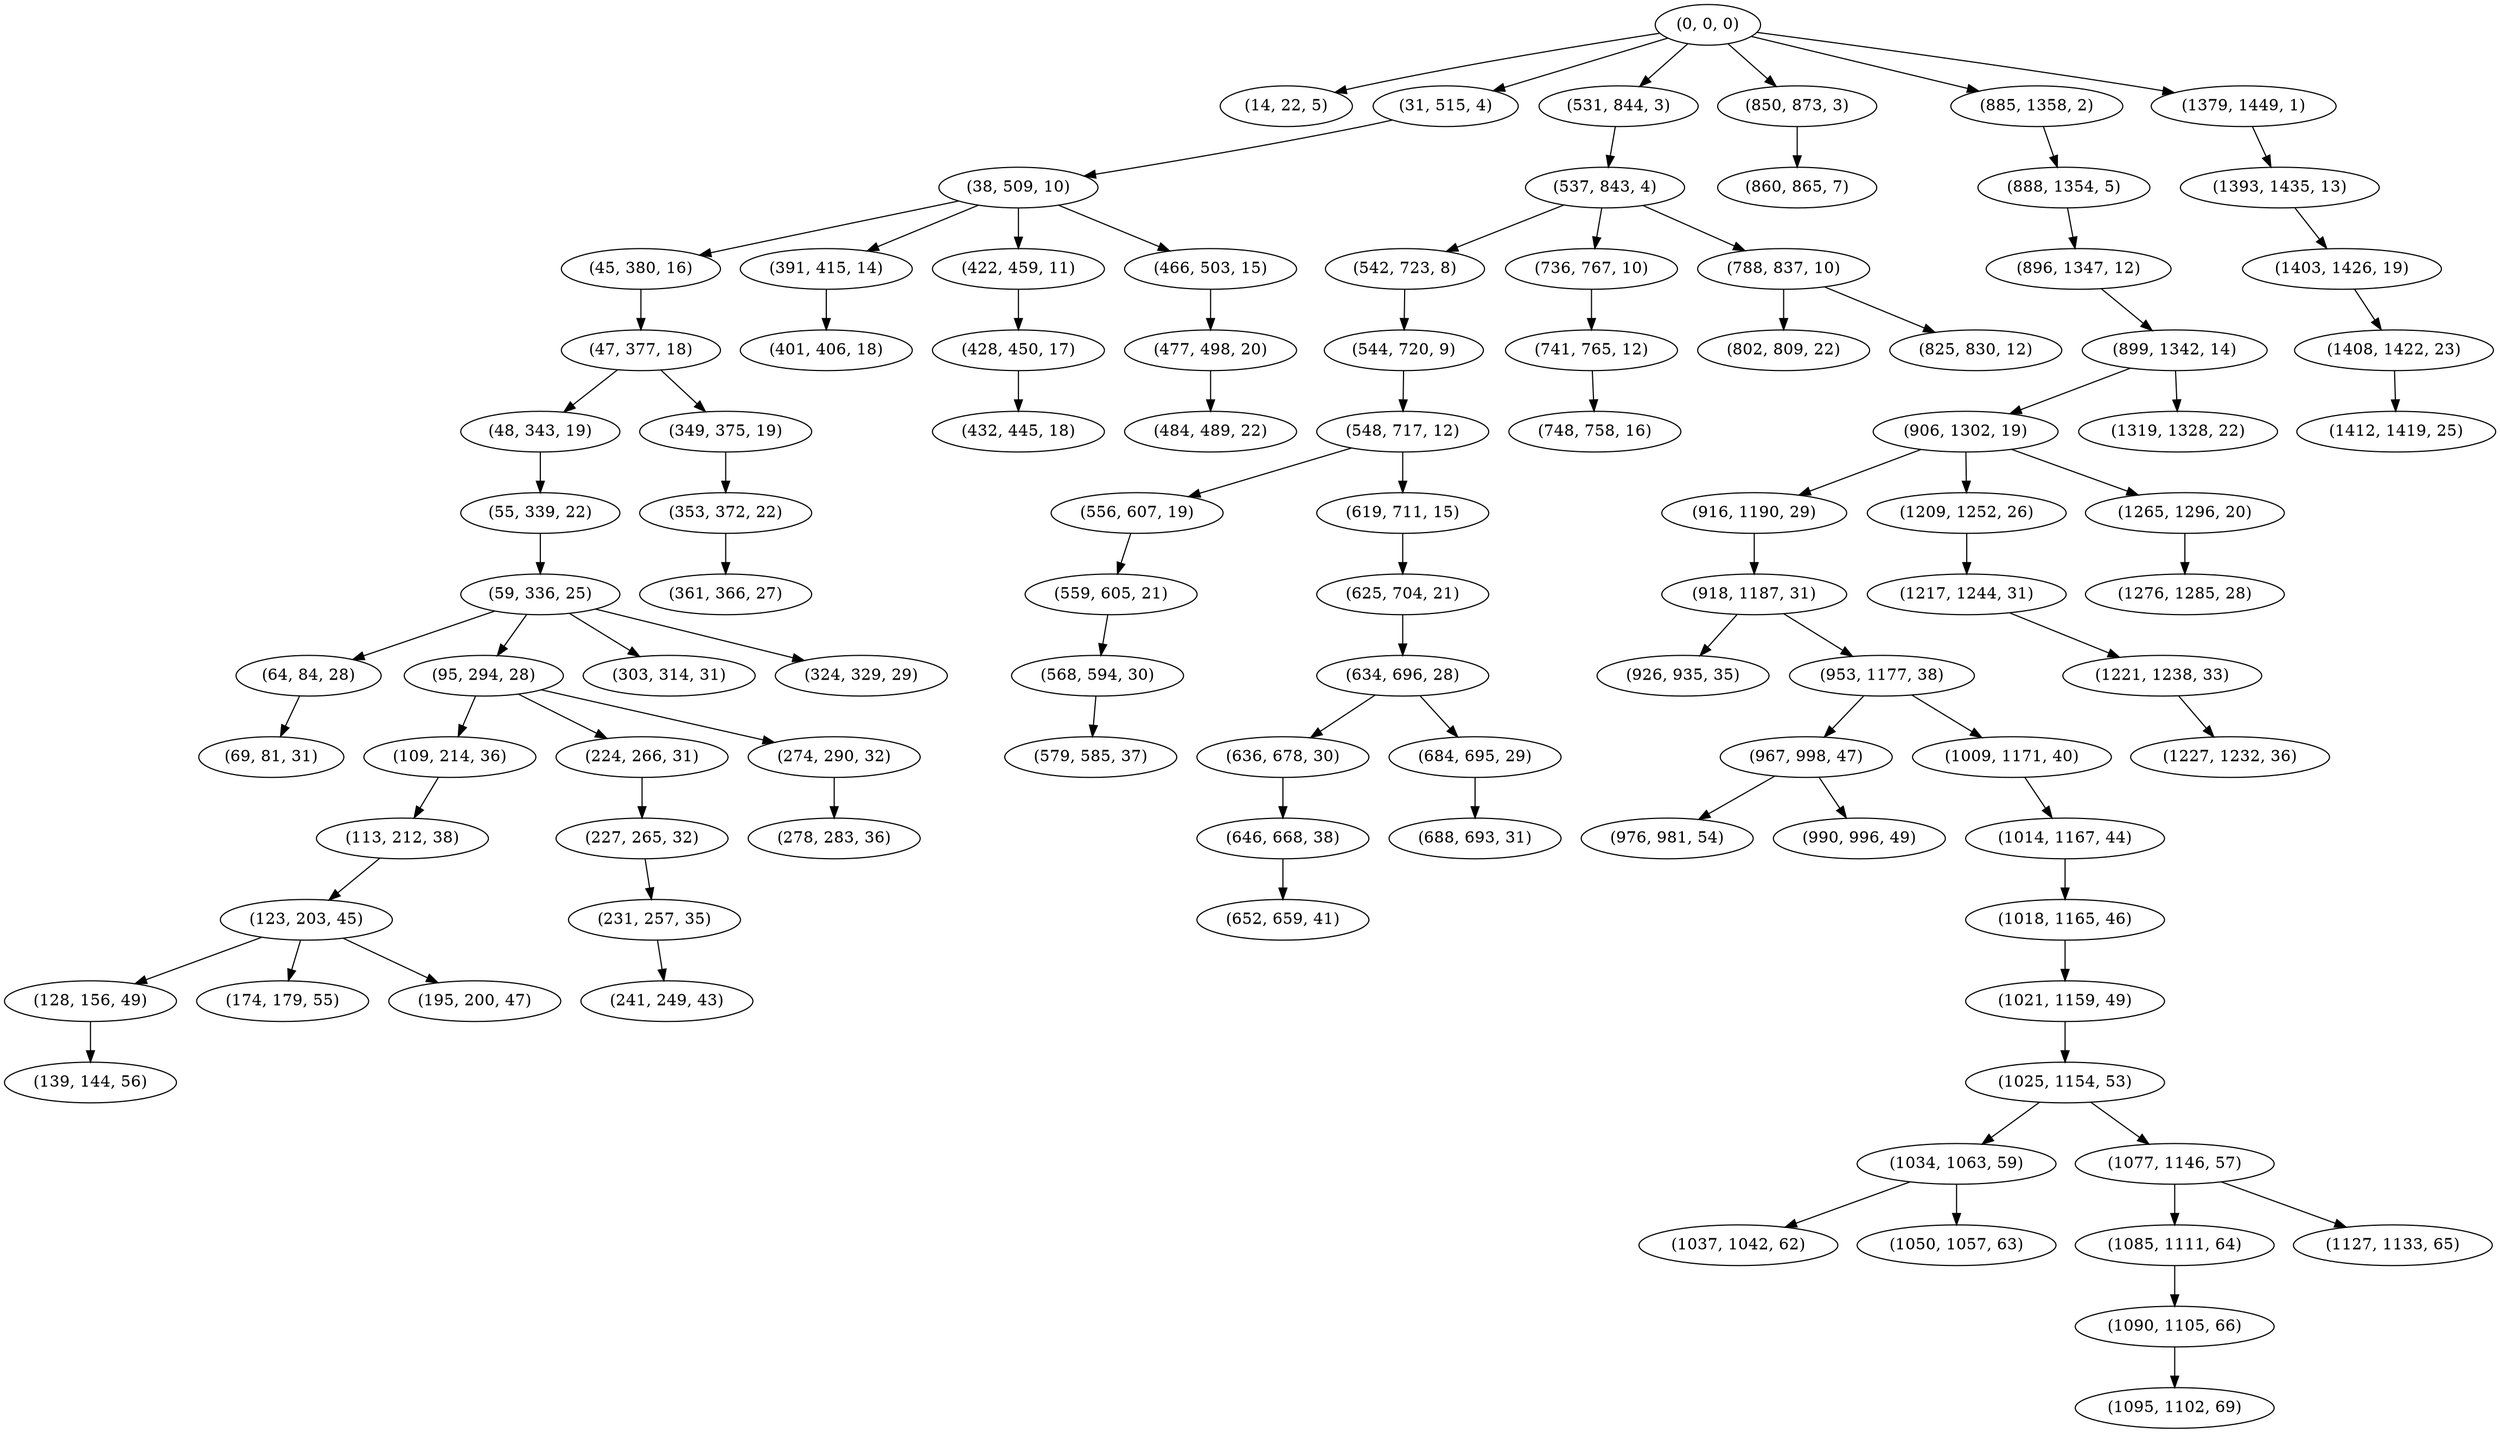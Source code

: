 digraph tree {
    "(0, 0, 0)";
    "(14, 22, 5)";
    "(31, 515, 4)";
    "(38, 509, 10)";
    "(45, 380, 16)";
    "(47, 377, 18)";
    "(48, 343, 19)";
    "(55, 339, 22)";
    "(59, 336, 25)";
    "(64, 84, 28)";
    "(69, 81, 31)";
    "(95, 294, 28)";
    "(109, 214, 36)";
    "(113, 212, 38)";
    "(123, 203, 45)";
    "(128, 156, 49)";
    "(139, 144, 56)";
    "(174, 179, 55)";
    "(195, 200, 47)";
    "(224, 266, 31)";
    "(227, 265, 32)";
    "(231, 257, 35)";
    "(241, 249, 43)";
    "(274, 290, 32)";
    "(278, 283, 36)";
    "(303, 314, 31)";
    "(324, 329, 29)";
    "(349, 375, 19)";
    "(353, 372, 22)";
    "(361, 366, 27)";
    "(391, 415, 14)";
    "(401, 406, 18)";
    "(422, 459, 11)";
    "(428, 450, 17)";
    "(432, 445, 18)";
    "(466, 503, 15)";
    "(477, 498, 20)";
    "(484, 489, 22)";
    "(531, 844, 3)";
    "(537, 843, 4)";
    "(542, 723, 8)";
    "(544, 720, 9)";
    "(548, 717, 12)";
    "(556, 607, 19)";
    "(559, 605, 21)";
    "(568, 594, 30)";
    "(579, 585, 37)";
    "(619, 711, 15)";
    "(625, 704, 21)";
    "(634, 696, 28)";
    "(636, 678, 30)";
    "(646, 668, 38)";
    "(652, 659, 41)";
    "(684, 695, 29)";
    "(688, 693, 31)";
    "(736, 767, 10)";
    "(741, 765, 12)";
    "(748, 758, 16)";
    "(788, 837, 10)";
    "(802, 809, 22)";
    "(825, 830, 12)";
    "(850, 873, 3)";
    "(860, 865, 7)";
    "(885, 1358, 2)";
    "(888, 1354, 5)";
    "(896, 1347, 12)";
    "(899, 1342, 14)";
    "(906, 1302, 19)";
    "(916, 1190, 29)";
    "(918, 1187, 31)";
    "(926, 935, 35)";
    "(953, 1177, 38)";
    "(967, 998, 47)";
    "(976, 981, 54)";
    "(990, 996, 49)";
    "(1009, 1171, 40)";
    "(1014, 1167, 44)";
    "(1018, 1165, 46)";
    "(1021, 1159, 49)";
    "(1025, 1154, 53)";
    "(1034, 1063, 59)";
    "(1037, 1042, 62)";
    "(1050, 1057, 63)";
    "(1077, 1146, 57)";
    "(1085, 1111, 64)";
    "(1090, 1105, 66)";
    "(1095, 1102, 69)";
    "(1127, 1133, 65)";
    "(1209, 1252, 26)";
    "(1217, 1244, 31)";
    "(1221, 1238, 33)";
    "(1227, 1232, 36)";
    "(1265, 1296, 20)";
    "(1276, 1285, 28)";
    "(1319, 1328, 22)";
    "(1379, 1449, 1)";
    "(1393, 1435, 13)";
    "(1403, 1426, 19)";
    "(1408, 1422, 23)";
    "(1412, 1419, 25)";
    "(0, 0, 0)" -> "(14, 22, 5)";
    "(0, 0, 0)" -> "(31, 515, 4)";
    "(0, 0, 0)" -> "(531, 844, 3)";
    "(0, 0, 0)" -> "(850, 873, 3)";
    "(0, 0, 0)" -> "(885, 1358, 2)";
    "(0, 0, 0)" -> "(1379, 1449, 1)";
    "(31, 515, 4)" -> "(38, 509, 10)";
    "(38, 509, 10)" -> "(45, 380, 16)";
    "(38, 509, 10)" -> "(391, 415, 14)";
    "(38, 509, 10)" -> "(422, 459, 11)";
    "(38, 509, 10)" -> "(466, 503, 15)";
    "(45, 380, 16)" -> "(47, 377, 18)";
    "(47, 377, 18)" -> "(48, 343, 19)";
    "(47, 377, 18)" -> "(349, 375, 19)";
    "(48, 343, 19)" -> "(55, 339, 22)";
    "(55, 339, 22)" -> "(59, 336, 25)";
    "(59, 336, 25)" -> "(64, 84, 28)";
    "(59, 336, 25)" -> "(95, 294, 28)";
    "(59, 336, 25)" -> "(303, 314, 31)";
    "(59, 336, 25)" -> "(324, 329, 29)";
    "(64, 84, 28)" -> "(69, 81, 31)";
    "(95, 294, 28)" -> "(109, 214, 36)";
    "(95, 294, 28)" -> "(224, 266, 31)";
    "(95, 294, 28)" -> "(274, 290, 32)";
    "(109, 214, 36)" -> "(113, 212, 38)";
    "(113, 212, 38)" -> "(123, 203, 45)";
    "(123, 203, 45)" -> "(128, 156, 49)";
    "(123, 203, 45)" -> "(174, 179, 55)";
    "(123, 203, 45)" -> "(195, 200, 47)";
    "(128, 156, 49)" -> "(139, 144, 56)";
    "(224, 266, 31)" -> "(227, 265, 32)";
    "(227, 265, 32)" -> "(231, 257, 35)";
    "(231, 257, 35)" -> "(241, 249, 43)";
    "(274, 290, 32)" -> "(278, 283, 36)";
    "(349, 375, 19)" -> "(353, 372, 22)";
    "(353, 372, 22)" -> "(361, 366, 27)";
    "(391, 415, 14)" -> "(401, 406, 18)";
    "(422, 459, 11)" -> "(428, 450, 17)";
    "(428, 450, 17)" -> "(432, 445, 18)";
    "(466, 503, 15)" -> "(477, 498, 20)";
    "(477, 498, 20)" -> "(484, 489, 22)";
    "(531, 844, 3)" -> "(537, 843, 4)";
    "(537, 843, 4)" -> "(542, 723, 8)";
    "(537, 843, 4)" -> "(736, 767, 10)";
    "(537, 843, 4)" -> "(788, 837, 10)";
    "(542, 723, 8)" -> "(544, 720, 9)";
    "(544, 720, 9)" -> "(548, 717, 12)";
    "(548, 717, 12)" -> "(556, 607, 19)";
    "(548, 717, 12)" -> "(619, 711, 15)";
    "(556, 607, 19)" -> "(559, 605, 21)";
    "(559, 605, 21)" -> "(568, 594, 30)";
    "(568, 594, 30)" -> "(579, 585, 37)";
    "(619, 711, 15)" -> "(625, 704, 21)";
    "(625, 704, 21)" -> "(634, 696, 28)";
    "(634, 696, 28)" -> "(636, 678, 30)";
    "(634, 696, 28)" -> "(684, 695, 29)";
    "(636, 678, 30)" -> "(646, 668, 38)";
    "(646, 668, 38)" -> "(652, 659, 41)";
    "(684, 695, 29)" -> "(688, 693, 31)";
    "(736, 767, 10)" -> "(741, 765, 12)";
    "(741, 765, 12)" -> "(748, 758, 16)";
    "(788, 837, 10)" -> "(802, 809, 22)";
    "(788, 837, 10)" -> "(825, 830, 12)";
    "(850, 873, 3)" -> "(860, 865, 7)";
    "(885, 1358, 2)" -> "(888, 1354, 5)";
    "(888, 1354, 5)" -> "(896, 1347, 12)";
    "(896, 1347, 12)" -> "(899, 1342, 14)";
    "(899, 1342, 14)" -> "(906, 1302, 19)";
    "(899, 1342, 14)" -> "(1319, 1328, 22)";
    "(906, 1302, 19)" -> "(916, 1190, 29)";
    "(906, 1302, 19)" -> "(1209, 1252, 26)";
    "(906, 1302, 19)" -> "(1265, 1296, 20)";
    "(916, 1190, 29)" -> "(918, 1187, 31)";
    "(918, 1187, 31)" -> "(926, 935, 35)";
    "(918, 1187, 31)" -> "(953, 1177, 38)";
    "(953, 1177, 38)" -> "(967, 998, 47)";
    "(953, 1177, 38)" -> "(1009, 1171, 40)";
    "(967, 998, 47)" -> "(976, 981, 54)";
    "(967, 998, 47)" -> "(990, 996, 49)";
    "(1009, 1171, 40)" -> "(1014, 1167, 44)";
    "(1014, 1167, 44)" -> "(1018, 1165, 46)";
    "(1018, 1165, 46)" -> "(1021, 1159, 49)";
    "(1021, 1159, 49)" -> "(1025, 1154, 53)";
    "(1025, 1154, 53)" -> "(1034, 1063, 59)";
    "(1025, 1154, 53)" -> "(1077, 1146, 57)";
    "(1034, 1063, 59)" -> "(1037, 1042, 62)";
    "(1034, 1063, 59)" -> "(1050, 1057, 63)";
    "(1077, 1146, 57)" -> "(1085, 1111, 64)";
    "(1077, 1146, 57)" -> "(1127, 1133, 65)";
    "(1085, 1111, 64)" -> "(1090, 1105, 66)";
    "(1090, 1105, 66)" -> "(1095, 1102, 69)";
    "(1209, 1252, 26)" -> "(1217, 1244, 31)";
    "(1217, 1244, 31)" -> "(1221, 1238, 33)";
    "(1221, 1238, 33)" -> "(1227, 1232, 36)";
    "(1265, 1296, 20)" -> "(1276, 1285, 28)";
    "(1379, 1449, 1)" -> "(1393, 1435, 13)";
    "(1393, 1435, 13)" -> "(1403, 1426, 19)";
    "(1403, 1426, 19)" -> "(1408, 1422, 23)";
    "(1408, 1422, 23)" -> "(1412, 1419, 25)";
}
